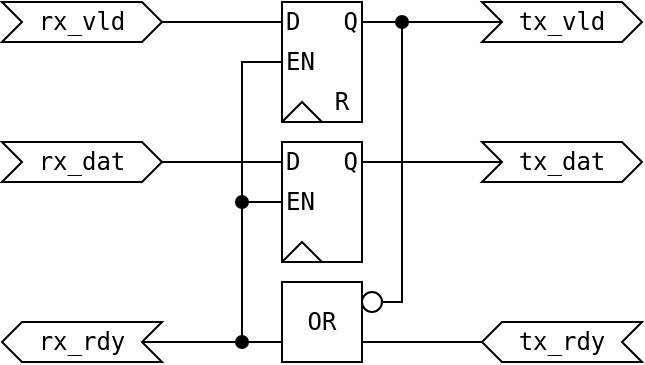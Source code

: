 <mxfile version="25.0.1">
  <diagram name="Page-1" id="h-33Ypo1zXG0YeIfGgGF">
    <mxGraphModel dx="1115" dy="838" grid="1" gridSize="10" guides="1" tooltips="1" connect="1" arrows="1" fold="1" page="1" pageScale="1" pageWidth="850" pageHeight="1100" math="0" shadow="0">
      <root>
        <mxCell id="0" />
        <mxCell id="1" parent="0" />
        <mxCell id="BdMwT2BXw6ccnMAw5Xdu-15" style="edgeStyle=orthogonalEdgeStyle;rounded=0;orthogonalLoop=1;jettySize=auto;html=1;exitX=1;exitY=0.5;exitDx=0;exitDy=0;endArrow=none;endFill=0;entryX=0;entryY=0.5;entryDx=0;entryDy=0;fontFamily=monospace;" parent="1" source="BdMwT2BXw6ccnMAw5Xdu-12" target="BdMwT2BXw6ccnMAw5Xdu-2" edge="1">
          <mxGeometry relative="1" as="geometry">
            <mxPoint x="370" y="490" as="targetPoint" />
          </mxGeometry>
        </mxCell>
        <mxCell id="BdMwT2BXw6ccnMAw5Xdu-12" value="rx_vld" style="shape=step;perimeter=stepPerimeter;whiteSpace=wrap;html=1;fixedSize=1;size=10;fontFamily=monospace;" parent="1" vertex="1">
          <mxGeometry x="180" y="470" width="80" height="20" as="geometry" />
        </mxCell>
        <mxCell id="BdMwT2BXw6ccnMAw5Xdu-13" value="tx_vld" style="shape=step;perimeter=stepPerimeter;whiteSpace=wrap;html=1;fixedSize=1;size=10;fontFamily=monospace;" parent="1" vertex="1">
          <mxGeometry x="420" y="470" width="80" height="20" as="geometry" />
        </mxCell>
        <mxCell id="BdMwT2BXw6ccnMAw5Xdu-14" style="edgeStyle=orthogonalEdgeStyle;rounded=0;orthogonalLoop=1;jettySize=auto;html=1;exitX=1;exitY=0.5;exitDx=0;exitDy=0;endArrow=none;endFill=0;fontFamily=monospace;" parent="1" source="BdMwT2BXw6ccnMAw5Xdu-3" target="BdMwT2BXw6ccnMAw5Xdu-13" edge="1">
          <mxGeometry relative="1" as="geometry" />
        </mxCell>
        <mxCell id="BdMwT2BXw6ccnMAw5Xdu-19" value="" style="group;fontFamily=monospace;" parent="1" vertex="1" connectable="0">
          <mxGeometry x="320" y="470" width="40" height="60" as="geometry" />
        </mxCell>
        <mxCell id="BdMwT2BXw6ccnMAw5Xdu-17" value="" style="rounded=0;whiteSpace=wrap;html=1;fontFamily=monospace;" parent="BdMwT2BXw6ccnMAw5Xdu-19" vertex="1">
          <mxGeometry width="40" height="60" as="geometry" />
        </mxCell>
        <mxCell id="BdMwT2BXw6ccnMAw5Xdu-2" value="D" style="text;html=1;strokeColor=none;fillColor=none;align=left;verticalAlign=middle;whiteSpace=wrap;rounded=0;fontFamily=monospace;" parent="BdMwT2BXw6ccnMAw5Xdu-19" vertex="1">
          <mxGeometry width="20" height="20" as="geometry" />
        </mxCell>
        <mxCell id="BdMwT2BXw6ccnMAw5Xdu-3" value="Q" style="text;html=1;strokeColor=none;fillColor=none;align=right;verticalAlign=middle;whiteSpace=wrap;rounded=0;fontFamily=monospace;" parent="BdMwT2BXw6ccnMAw5Xdu-19" vertex="1">
          <mxGeometry x="20" width="20" height="20" as="geometry" />
        </mxCell>
        <mxCell id="BdMwT2BXw6ccnMAw5Xdu-4" value="" style="endArrow=none;html=1;rounded=0;fontFamily=monospace;" parent="BdMwT2BXw6ccnMAw5Xdu-19" edge="1">
          <mxGeometry width="50" height="50" relative="1" as="geometry">
            <mxPoint y="60" as="sourcePoint" />
            <mxPoint x="20" y="60" as="targetPoint" />
            <Array as="points">
              <mxPoint x="10" y="50" />
            </Array>
          </mxGeometry>
        </mxCell>
        <mxCell id="BdMwT2BXw6ccnMAw5Xdu-5" value="R" style="text;html=1;strokeColor=none;fillColor=none;align=center;verticalAlign=middle;whiteSpace=wrap;rounded=0;fontFamily=monospace;" parent="BdMwT2BXw6ccnMAw5Xdu-19" vertex="1">
          <mxGeometry x="20" y="40" width="20" height="20" as="geometry" />
        </mxCell>
        <mxCell id="BdMwT2BXw6ccnMAw5Xdu-18" value="EN" style="text;html=1;strokeColor=none;fillColor=none;align=left;verticalAlign=middle;whiteSpace=wrap;rounded=0;fontFamily=monospace;" parent="BdMwT2BXw6ccnMAw5Xdu-19" vertex="1">
          <mxGeometry y="20" width="20" height="20" as="geometry" />
        </mxCell>
        <mxCell id="BdMwT2BXw6ccnMAw5Xdu-20" value="" style="group;fontFamily=monospace;" parent="1" vertex="1" connectable="0">
          <mxGeometry x="320" y="540" width="40" height="60" as="geometry" />
        </mxCell>
        <mxCell id="BdMwT2BXw6ccnMAw5Xdu-21" value="" style="rounded=0;whiteSpace=wrap;html=1;fontFamily=monospace;" parent="BdMwT2BXw6ccnMAw5Xdu-20" vertex="1">
          <mxGeometry width="40" height="60" as="geometry" />
        </mxCell>
        <mxCell id="BdMwT2BXw6ccnMAw5Xdu-22" value="D" style="text;html=1;strokeColor=none;fillColor=none;align=left;verticalAlign=middle;whiteSpace=wrap;rounded=0;fontFamily=monospace;" parent="BdMwT2BXw6ccnMAw5Xdu-20" vertex="1">
          <mxGeometry width="20" height="20" as="geometry" />
        </mxCell>
        <mxCell id="BdMwT2BXw6ccnMAw5Xdu-23" value="Q" style="text;html=1;strokeColor=none;fillColor=none;align=right;verticalAlign=middle;whiteSpace=wrap;rounded=0;fontFamily=monospace;" parent="BdMwT2BXw6ccnMAw5Xdu-20" vertex="1">
          <mxGeometry x="20" width="20" height="20" as="geometry" />
        </mxCell>
        <mxCell id="BdMwT2BXw6ccnMAw5Xdu-24" value="" style="endArrow=none;html=1;rounded=0;fontFamily=monospace;" parent="BdMwT2BXw6ccnMAw5Xdu-20" edge="1">
          <mxGeometry width="50" height="50" relative="1" as="geometry">
            <mxPoint y="60" as="sourcePoint" />
            <mxPoint x="20" y="60" as="targetPoint" />
            <Array as="points">
              <mxPoint x="10" y="50" />
            </Array>
          </mxGeometry>
        </mxCell>
        <mxCell id="BdMwT2BXw6ccnMAw5Xdu-26" value="EN" style="text;html=1;strokeColor=none;fillColor=none;align=left;verticalAlign=middle;whiteSpace=wrap;rounded=0;fontFamily=monospace;" parent="BdMwT2BXw6ccnMAw5Xdu-20" vertex="1">
          <mxGeometry y="20" width="20" height="20" as="geometry" />
        </mxCell>
        <mxCell id="BdMwT2BXw6ccnMAw5Xdu-27" style="edgeStyle=orthogonalEdgeStyle;rounded=0;orthogonalLoop=1;jettySize=auto;html=1;exitX=1;exitY=0.5;exitDx=0;exitDy=0;entryX=0;entryY=0.5;entryDx=0;entryDy=0;endArrow=none;endFill=0;fontFamily=monospace;" parent="1" source="BdMwT2BXw6ccnMAw5Xdu-28" target="BdMwT2BXw6ccnMAw5Xdu-22" edge="1">
          <mxGeometry relative="1" as="geometry">
            <mxPoint x="380" y="550" as="targetPoint" />
          </mxGeometry>
        </mxCell>
        <mxCell id="BdMwT2BXw6ccnMAw5Xdu-28" value="rx_dat" style="shape=step;perimeter=stepPerimeter;whiteSpace=wrap;html=1;fixedSize=1;size=10;fontFamily=monospace;" parent="1" vertex="1">
          <mxGeometry x="180" y="540" width="80" height="20" as="geometry" />
        </mxCell>
        <mxCell id="BdMwT2BXw6ccnMAw5Xdu-29" style="edgeStyle=orthogonalEdgeStyle;rounded=0;orthogonalLoop=1;jettySize=auto;html=1;exitX=1;exitY=0.5;exitDx=0;exitDy=0;entryX=0;entryY=0.75;entryDx=0;entryDy=0;endArrow=none;endFill=0;fontFamily=monospace;" parent="1" source="BdMwT2BXw6ccnMAw5Xdu-30" target="BdMwT2BXw6ccnMAw5Xdu-31" edge="1">
          <mxGeometry relative="1" as="geometry">
            <mxPoint x="380" y="650" as="targetPoint" />
          </mxGeometry>
        </mxCell>
        <mxCell id="BdMwT2BXw6ccnMAw5Xdu-30" value="rx_rdy" style="shape=step;perimeter=stepPerimeter;whiteSpace=wrap;html=1;fixedSize=1;size=10;flipH=1;fontFamily=monospace;" parent="1" vertex="1">
          <mxGeometry x="180" y="630" width="80" height="20" as="geometry" />
        </mxCell>
        <mxCell id="BdMwT2BXw6ccnMAw5Xdu-33" value="" style="group;fontFamily=monospace;" parent="1" vertex="1" connectable="0">
          <mxGeometry x="320" y="610" width="50" height="40" as="geometry" />
        </mxCell>
        <mxCell id="BdMwT2BXw6ccnMAw5Xdu-31" value="OR" style="whiteSpace=wrap;html=1;aspect=fixed;fontFamily=monospace;" parent="BdMwT2BXw6ccnMAw5Xdu-33" vertex="1">
          <mxGeometry width="40" height="40" as="geometry" />
        </mxCell>
        <mxCell id="BdMwT2BXw6ccnMAw5Xdu-32" value="" style="ellipse;whiteSpace=wrap;html=1;fontFamily=monospace;" parent="BdMwT2BXw6ccnMAw5Xdu-33" vertex="1">
          <mxGeometry x="40" y="5" width="10" height="10" as="geometry" />
        </mxCell>
        <mxCell id="BdMwT2BXw6ccnMAw5Xdu-34" value="tx_dat" style="shape=step;perimeter=stepPerimeter;whiteSpace=wrap;html=1;fixedSize=1;size=10;fontFamily=monospace;" parent="1" vertex="1">
          <mxGeometry x="420" y="540" width="80" height="20" as="geometry" />
        </mxCell>
        <mxCell id="BdMwT2BXw6ccnMAw5Xdu-35" style="edgeStyle=orthogonalEdgeStyle;rounded=0;orthogonalLoop=1;jettySize=auto;html=1;exitX=1;exitY=0.5;exitDx=0;exitDy=0;endArrow=none;endFill=0;fontFamily=monospace;" parent="1" source="BdMwT2BXw6ccnMAw5Xdu-23" target="BdMwT2BXw6ccnMAw5Xdu-34" edge="1">
          <mxGeometry relative="1" as="geometry">
            <mxPoint x="340" y="550" as="sourcePoint" />
          </mxGeometry>
        </mxCell>
        <mxCell id="BdMwT2BXw6ccnMAw5Xdu-37" value="tx_rdy" style="shape=step;perimeter=stepPerimeter;whiteSpace=wrap;html=1;fixedSize=1;size=10;flipH=1;fontFamily=monospace;" parent="1" vertex="1">
          <mxGeometry x="420" y="630" width="80" height="20" as="geometry" />
        </mxCell>
        <mxCell id="BdMwT2BXw6ccnMAw5Xdu-38" style="edgeStyle=orthogonalEdgeStyle;rounded=0;orthogonalLoop=1;jettySize=auto;html=1;endArrow=none;endFill=0;exitX=1;exitY=0.75;exitDx=0;exitDy=0;entryX=0;entryY=0.5;entryDx=0;entryDy=0;fontFamily=monospace;" parent="1" source="BdMwT2BXw6ccnMAw5Xdu-31" target="BdMwT2BXw6ccnMAw5Xdu-37" edge="1">
          <mxGeometry relative="1" as="geometry">
            <mxPoint x="470" y="640" as="targetPoint" />
            <mxPoint x="440" y="640" as="sourcePoint" />
          </mxGeometry>
        </mxCell>
        <mxCell id="BdMwT2BXw6ccnMAw5Xdu-39" style="edgeStyle=orthogonalEdgeStyle;rounded=0;orthogonalLoop=1;jettySize=auto;html=1;endArrow=oval;endFill=1;exitX=1;exitY=0.5;exitDx=0;exitDy=0;startArrow=none;startFill=0;fontFamily=monospace;" parent="1" source="BdMwT2BXw6ccnMAw5Xdu-32" edge="1">
          <mxGeometry relative="1" as="geometry">
            <mxPoint x="380" y="480" as="targetPoint" />
            <mxPoint x="440" y="660" as="sourcePoint" />
            <Array as="points">
              <mxPoint x="380" y="620" />
            </Array>
          </mxGeometry>
        </mxCell>
        <mxCell id="BdMwT2BXw6ccnMAw5Xdu-41" style="edgeStyle=orthogonalEdgeStyle;rounded=0;orthogonalLoop=1;jettySize=auto;html=1;endArrow=oval;endFill=1;exitX=0;exitY=0.5;exitDx=0;exitDy=0;startArrow=none;startFill=0;fontFamily=monospace;" parent="1" source="BdMwT2BXw6ccnMAw5Xdu-18" edge="1">
          <mxGeometry relative="1" as="geometry">
            <mxPoint x="300" y="640" as="targetPoint" />
            <mxPoint x="380" y="640" as="sourcePoint" />
          </mxGeometry>
        </mxCell>
        <mxCell id="BdMwT2BXw6ccnMAw5Xdu-42" style="edgeStyle=orthogonalEdgeStyle;rounded=0;orthogonalLoop=1;jettySize=auto;html=1;endArrow=oval;endFill=1;startArrow=none;startFill=0;fontFamily=monospace;" parent="1" edge="1">
          <mxGeometry relative="1" as="geometry">
            <mxPoint x="300" y="570" as="targetPoint" />
            <mxPoint x="320" y="570" as="sourcePoint" />
            <Array as="points">
              <mxPoint x="320" y="570" />
            </Array>
          </mxGeometry>
        </mxCell>
      </root>
    </mxGraphModel>
  </diagram>
</mxfile>
